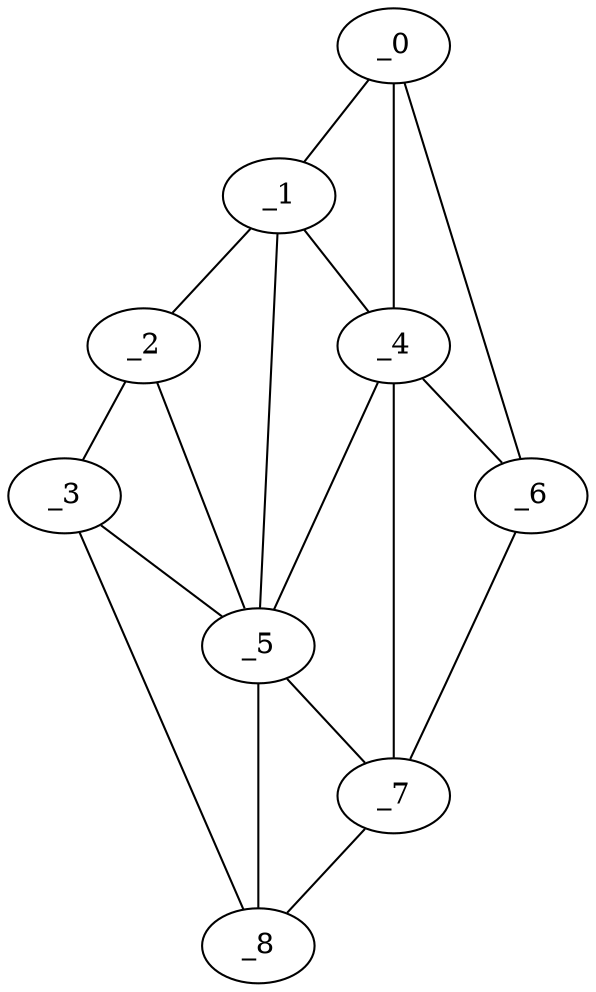 graph "obj91__270.gxl" {
	_0	 [x=12,
		y=12];
	_1	 [x=14,
		y=21];
	_0 -- _1	 [valence=1];
	_4	 [x=90,
		y=28];
	_0 -- _4	 [valence=2];
	_6	 [x=105,
		y=12];
	_0 -- _6	 [valence=1];
	_2	 [x=39,
		y=108];
	_1 -- _2	 [valence=1];
	_1 -- _4	 [valence=2];
	_5	 [x=98,
		y=52];
	_1 -- _5	 [valence=2];
	_3	 [x=88,
		y=107];
	_2 -- _3	 [valence=1];
	_2 -- _5	 [valence=1];
	_3 -- _5	 [valence=2];
	_8	 [x=109,
		y=102];
	_3 -- _8	 [valence=1];
	_4 -- _5	 [valence=1];
	_4 -- _6	 [valence=2];
	_7	 [x=107,
		y=52];
	_4 -- _7	 [valence=2];
	_5 -- _7	 [valence=2];
	_5 -- _8	 [valence=2];
	_6 -- _7	 [valence=1];
	_7 -- _8	 [valence=1];
}
